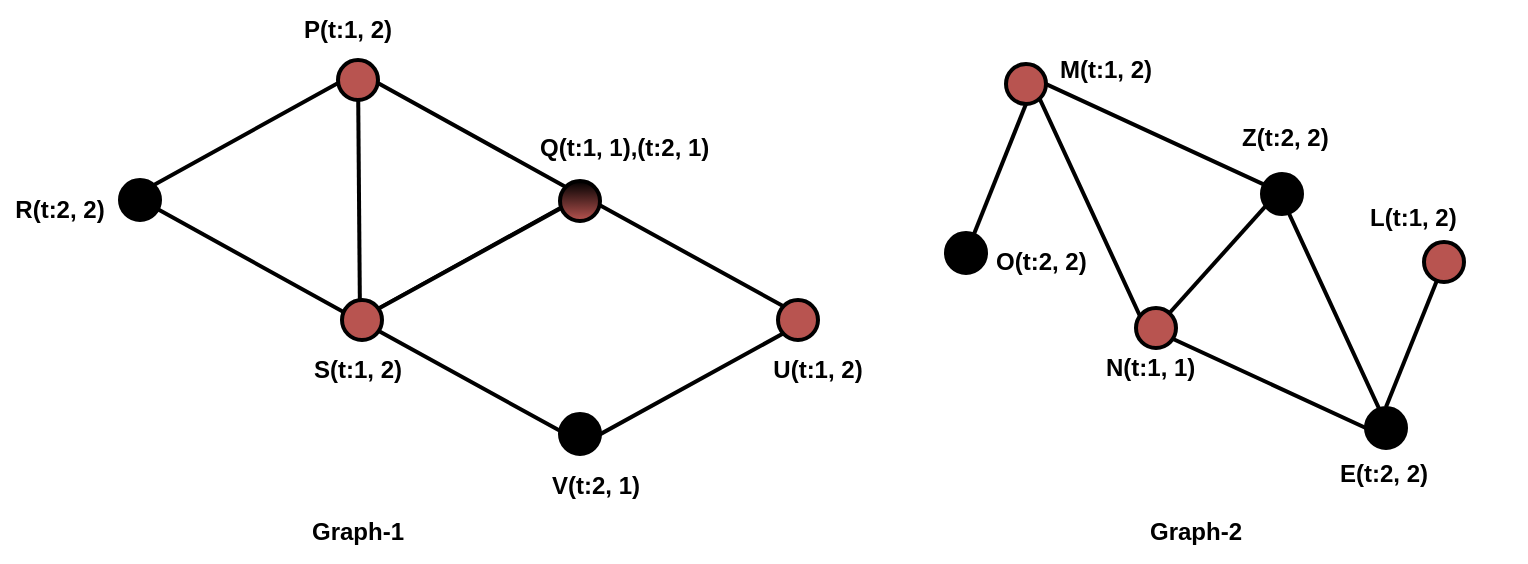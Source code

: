 <mxfile version="20.5.1" type="github" pages="2">
  <diagram id="48U7BdmEkysenEwDf8BN" name="Page-1">
    <mxGraphModel dx="868" dy="468" grid="1" gridSize="12" guides="1" tooltips="1" connect="1" arrows="1" fold="1" page="1" pageScale="1" pageWidth="800" pageHeight="350" math="0" shadow="0">
      <root>
        <mxCell id="0" />
        <mxCell id="1" parent="0" />
        <mxCell id="6tWI4RjrdA326ixy7KlU-11" value="&lt;b&gt;E(t:2, 2)&lt;/b&gt;" style="text;whiteSpace=wrap;html=1;strokeWidth=2;" parent="1" vertex="1">
          <mxGeometry x="672" y="272" width="80" height="40" as="geometry" />
        </mxCell>
        <mxCell id="6tWI4RjrdA326ixy7KlU-13" value="" style="rhombus;whiteSpace=wrap;html=1;strokeWidth=2;" parent="1" vertex="1">
          <mxGeometry x="71" y="85" width="224" height="124" as="geometry" />
        </mxCell>
        <mxCell id="6tWI4RjrdA326ixy7KlU-14" value="" style="rhombus;whiteSpace=wrap;html=1;strokeWidth=2;rotation=0;direction=west;" parent="1" vertex="1">
          <mxGeometry x="183.16" y="147" width="224.84" height="123.8" as="geometry" />
        </mxCell>
        <mxCell id="6tWI4RjrdA326ixy7KlU-15" value="" style="endArrow=none;html=1;rounded=0;entryX=0.5;entryY=0;entryDx=0;entryDy=0;strokeWidth=2;" parent="1" target="6tWI4RjrdA326ixy7KlU-13" edge="1">
          <mxGeometry width="50" height="50" relative="1" as="geometry">
            <mxPoint x="184" y="209" as="sourcePoint" />
            <mxPoint x="148" y="85" as="targetPoint" />
          </mxGeometry>
        </mxCell>
        <mxCell id="6tWI4RjrdA326ixy7KlU-16" value="" style="ellipse;whiteSpace=wrap;html=1;aspect=fixed;fillColor=#B85450;strokeColor=#000000;strokeWidth=2;" parent="1" vertex="1">
          <mxGeometry x="173" y="79" width="20" height="20" as="geometry" />
        </mxCell>
        <mxCell id="6tWI4RjrdA326ixy7KlU-17" value="" style="ellipse;whiteSpace=wrap;html=1;aspect=fixed;fillColor=#000000;strokeWidth=2;" parent="1" vertex="1">
          <mxGeometry x="64" y="139" width="20" height="20" as="geometry" />
        </mxCell>
        <mxCell id="6tWI4RjrdA326ixy7KlU-18" value="" style="ellipse;whiteSpace=wrap;html=1;aspect=fixed;fillColor=#B85450;strokeWidth=2;" parent="1" vertex="1">
          <mxGeometry x="175" y="199" width="20" height="20" as="geometry" />
        </mxCell>
        <mxCell id="6tWI4RjrdA326ixy7KlU-19" value="" style="ellipse;whiteSpace=wrap;html=1;aspect=fixed;fillColor=#000000;strokeWidth=2;gradientColor=#B85450;" parent="1" vertex="1">
          <mxGeometry x="284" y="139.5" width="20" height="20" as="geometry" />
        </mxCell>
        <mxCell id="6tWI4RjrdA326ixy7KlU-20" value="" style="ellipse;whiteSpace=wrap;html=1;aspect=fixed;fillColor=#000000;strokeWidth=2;" parent="1" vertex="1">
          <mxGeometry x="284" y="256" width="20" height="20" as="geometry" />
        </mxCell>
        <mxCell id="6tWI4RjrdA326ixy7KlU-21" value="" style="ellipse;whiteSpace=wrap;html=1;aspect=fixed;fillColor=#B85450;strokeWidth=2;" parent="1" vertex="1">
          <mxGeometry x="393" y="199" width="20" height="20" as="geometry" />
        </mxCell>
        <mxCell id="6tWI4RjrdA326ixy7KlU-22" value="&lt;b&gt;P(t:1, 2)&lt;/b&gt;" style="text;html=1;strokeColor=none;fillColor=none;align=center;verticalAlign=middle;whiteSpace=wrap;rounded=0;strokeWidth=2;" parent="1" vertex="1">
          <mxGeometry x="148" y="49" width="60" height="30" as="geometry" />
        </mxCell>
        <mxCell id="6tWI4RjrdA326ixy7KlU-23" value="&lt;b&gt;Q(t:1, 1),(t:2, 1)&lt;/b&gt;" style="text;whiteSpace=wrap;html=1;strokeWidth=2;" parent="1" vertex="1">
          <mxGeometry x="272" y="109" width="91" height="25" as="geometry" />
        </mxCell>
        <mxCell id="6tWI4RjrdA326ixy7KlU-24" value="&lt;b&gt;R(t:2, 2)&lt;/b&gt;" style="text;html=1;strokeColor=none;fillColor=none;align=center;verticalAlign=middle;whiteSpace=wrap;rounded=0;strokeWidth=2;" parent="1" vertex="1">
          <mxGeometry x="4" y="139" width="60" height="30" as="geometry" />
        </mxCell>
        <mxCell id="6tWI4RjrdA326ixy7KlU-25" value="&lt;b&gt;S(t:1, 2)&lt;/b&gt;" style="text;html=1;strokeColor=none;fillColor=none;align=center;verticalAlign=middle;whiteSpace=wrap;rounded=0;strokeWidth=2;" parent="1" vertex="1">
          <mxGeometry x="153" y="219" width="60" height="30" as="geometry" />
        </mxCell>
        <mxCell id="6tWI4RjrdA326ixy7KlU-26" value="&lt;b&gt;V(t:2, 1)&lt;/b&gt;" style="text;html=1;strokeColor=none;fillColor=none;align=center;verticalAlign=middle;whiteSpace=wrap;rounded=0;strokeWidth=2;" parent="1" vertex="1">
          <mxGeometry x="272" y="277" width="60" height="30" as="geometry" />
        </mxCell>
        <mxCell id="6tWI4RjrdA326ixy7KlU-27" value="&lt;b&gt;U(t:1, 2)&lt;/b&gt;" style="text;html=1;strokeColor=none;fillColor=none;align=center;verticalAlign=middle;whiteSpace=wrap;rounded=0;strokeWidth=2;" parent="1" vertex="1">
          <mxGeometry x="383" y="219" width="60" height="30" as="geometry" />
        </mxCell>
        <mxCell id="6tWI4RjrdA326ixy7KlU-41" value="" style="rhombus;whiteSpace=wrap;html=1;rotation=45;strokeWidth=2;" parent="1" vertex="1">
          <mxGeometry x="480.9" y="130.82" width="257.85" height="95" as="geometry" />
        </mxCell>
        <mxCell id="6tWI4RjrdA326ixy7KlU-42" value="" style="endArrow=none;html=1;rounded=0;entryX=0.5;entryY=0;entryDx=0;entryDy=0;strokeWidth=2;" parent="1" target="6tWI4RjrdA326ixy7KlU-41" edge="1">
          <mxGeometry width="50" height="50" relative="1" as="geometry">
            <mxPoint x="582" y="213" as="sourcePoint" />
            <mxPoint x="632" y="163" as="targetPoint" />
          </mxGeometry>
        </mxCell>
        <mxCell id="6tWI4RjrdA326ixy7KlU-43" value="" style="ellipse;whiteSpace=wrap;html=1;aspect=fixed;fillColor=#B85450;strokeWidth=2;" parent="1" vertex="1">
          <mxGeometry x="572" y="203" width="20" height="20" as="geometry" />
        </mxCell>
        <mxCell id="6tWI4RjrdA326ixy7KlU-44" value="" style="ellipse;whiteSpace=wrap;html=1;aspect=fixed;fillColor=#B85450;strokeWidth=2;" parent="1" vertex="1">
          <mxGeometry x="507" y="81" width="20" height="20" as="geometry" />
        </mxCell>
        <mxCell id="6tWI4RjrdA326ixy7KlU-45" value="" style="ellipse;whiteSpace=wrap;html=1;aspect=fixed;fillColor=#000000;strokeWidth=2;" parent="1" vertex="1">
          <mxGeometry x="635" y="136" width="20" height="20" as="geometry" />
        </mxCell>
        <mxCell id="6tWI4RjrdA326ixy7KlU-46" value="" style="ellipse;whiteSpace=wrap;html=1;aspect=fixed;fillColor=#000000;strokeWidth=2;" parent="1" vertex="1">
          <mxGeometry x="687" y="253" width="20" height="20" as="geometry" />
        </mxCell>
        <mxCell id="6tWI4RjrdA326ixy7KlU-47" value="" style="endArrow=none;html=1;rounded=0;strokeWidth=2;" parent="1" edge="1">
          <mxGeometry width="50" height="50" relative="1" as="geometry">
            <mxPoint x="487" y="176" as="sourcePoint" />
            <mxPoint x="517" y="101" as="targetPoint" />
          </mxGeometry>
        </mxCell>
        <mxCell id="6tWI4RjrdA326ixy7KlU-48" value="" style="ellipse;whiteSpace=wrap;html=1;aspect=fixed;fillColor=#000000;strokeWidth=2;" parent="1" vertex="1">
          <mxGeometry x="477" y="165.5" width="20" height="20" as="geometry" />
        </mxCell>
        <mxCell id="6tWI4RjrdA326ixy7KlU-49" value="" style="endArrow=none;html=1;rounded=0;strokeWidth=2;" parent="1" edge="1">
          <mxGeometry width="50" height="50" relative="1" as="geometry">
            <mxPoint x="697" y="252.5" as="sourcePoint" />
            <mxPoint x="727" y="178" as="targetPoint" />
          </mxGeometry>
        </mxCell>
        <mxCell id="6tWI4RjrdA326ixy7KlU-50" value="" style="ellipse;whiteSpace=wrap;html=1;aspect=fixed;fillColor=#B85450;strokeWidth=2;" parent="1" vertex="1">
          <mxGeometry x="716" y="170" width="20" height="20" as="geometry" />
        </mxCell>
        <mxCell id="6tWI4RjrdA326ixy7KlU-51" value="&lt;b&gt;M(t:1, 2)&lt;/b&gt;" style="text;html=1;strokeColor=none;fillColor=none;align=center;verticalAlign=middle;whiteSpace=wrap;rounded=0;strokeWidth=2;" parent="1" vertex="1">
          <mxGeometry x="527" y="69" width="60" height="30" as="geometry" />
        </mxCell>
        <mxCell id="6tWI4RjrdA326ixy7KlU-52" value="&lt;b&gt;N(t:1, 1)&lt;/b&gt;" style="text;whiteSpace=wrap;html=1;strokeWidth=2;" parent="1" vertex="1">
          <mxGeometry x="555" y="219" width="80" height="40" as="geometry" />
        </mxCell>
        <mxCell id="6tWI4RjrdA326ixy7KlU-53" value="&lt;b&gt;O(t:2, 2)&lt;/b&gt;" style="text;whiteSpace=wrap;html=1;strokeWidth=2;" parent="1" vertex="1">
          <mxGeometry x="500" y="165.5" width="50" height="40" as="geometry" />
        </mxCell>
        <mxCell id="6tWI4RjrdA326ixy7KlU-54" value="&lt;b&gt;Z(t:2, 2)&lt;/b&gt;" style="text;whiteSpace=wrap;html=1;strokeWidth=2;" parent="1" vertex="1">
          <mxGeometry x="623" y="104" width="80" height="40" as="geometry" />
        </mxCell>
        <mxCell id="6tWI4RjrdA326ixy7KlU-55" value="&lt;b&gt;L(t:1, 2)&lt;/b&gt;" style="text;whiteSpace=wrap;html=1;strokeWidth=2;" parent="1" vertex="1">
          <mxGeometry x="687" y="144" width="80" height="40" as="geometry" />
        </mxCell>
        <mxCell id="jgSYbMTM1spO3zZWWoBR-1" value="&lt;b&gt;Graph-1&lt;/b&gt;" style="text;html=1;strokeColor=none;fillColor=none;align=center;verticalAlign=middle;whiteSpace=wrap;rounded=0;" vertex="1" parent="1">
          <mxGeometry x="153" y="300" width="60" height="30" as="geometry" />
        </mxCell>
        <mxCell id="jgSYbMTM1spO3zZWWoBR-2" value="&lt;b&gt;Graph-2&lt;/b&gt;" style="text;html=1;strokeColor=none;fillColor=none;align=center;verticalAlign=middle;whiteSpace=wrap;rounded=0;" vertex="1" parent="1">
          <mxGeometry x="572" y="300" width="60" height="30" as="geometry" />
        </mxCell>
      </root>
    </mxGraphModel>
  </diagram>
  <diagram id="8jtf24WhiEVQzLLhBffS" name="Page-2">
    <mxGraphModel dx="868" dy="468" grid="1" gridSize="10" guides="1" tooltips="1" connect="1" arrows="1" fold="1" page="1" pageScale="1" pageWidth="1169" pageHeight="827" math="0" shadow="0">
      <root>
        <mxCell id="0" />
        <mxCell id="1" parent="0" />
      </root>
    </mxGraphModel>
  </diagram>
</mxfile>
